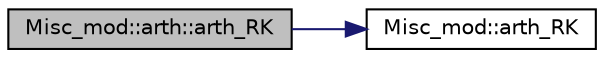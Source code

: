 digraph "Misc_mod::arth::arth_RK"
{
 // LATEX_PDF_SIZE
  edge [fontname="Helvetica",fontsize="10",labelfontname="Helvetica",labelfontsize="10"];
  node [fontname="Helvetica",fontsize="10",shape=record];
  rankdir="LR";
  Node1 [label="Misc_mod::arth::arth_RK",height=0.2,width=0.4,color="black", fillcolor="grey75", style="filled", fontcolor="black",tooltip="Return an arithmetic progression as an array."];
  Node1 -> Node2 [color="midnightblue",fontsize="10",style="solid",fontname="Helvetica"];
  Node2 [label="Misc_mod::arth_RK",height=0.2,width=0.4,color="black", fillcolor="white", style="filled",URL="$namespaceMisc__mod.html#af312cc540a21287fd1efb26a60aed9df",tooltip="Return an arithmetic progression as an array."];
}
